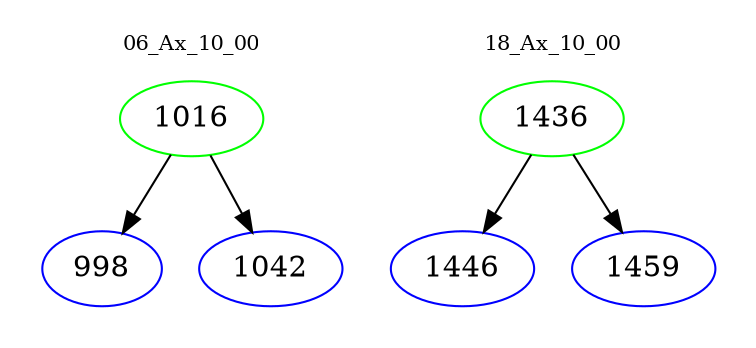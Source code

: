 digraph{
subgraph cluster_0 {
color = white
label = "06_Ax_10_00";
fontsize=10;
T0_1016 [label="1016", color="green"]
T0_1016 -> T0_998 [color="black"]
T0_998 [label="998", color="blue"]
T0_1016 -> T0_1042 [color="black"]
T0_1042 [label="1042", color="blue"]
}
subgraph cluster_1 {
color = white
label = "18_Ax_10_00";
fontsize=10;
T1_1436 [label="1436", color="green"]
T1_1436 -> T1_1446 [color="black"]
T1_1446 [label="1446", color="blue"]
T1_1436 -> T1_1459 [color="black"]
T1_1459 [label="1459", color="blue"]
}
}
